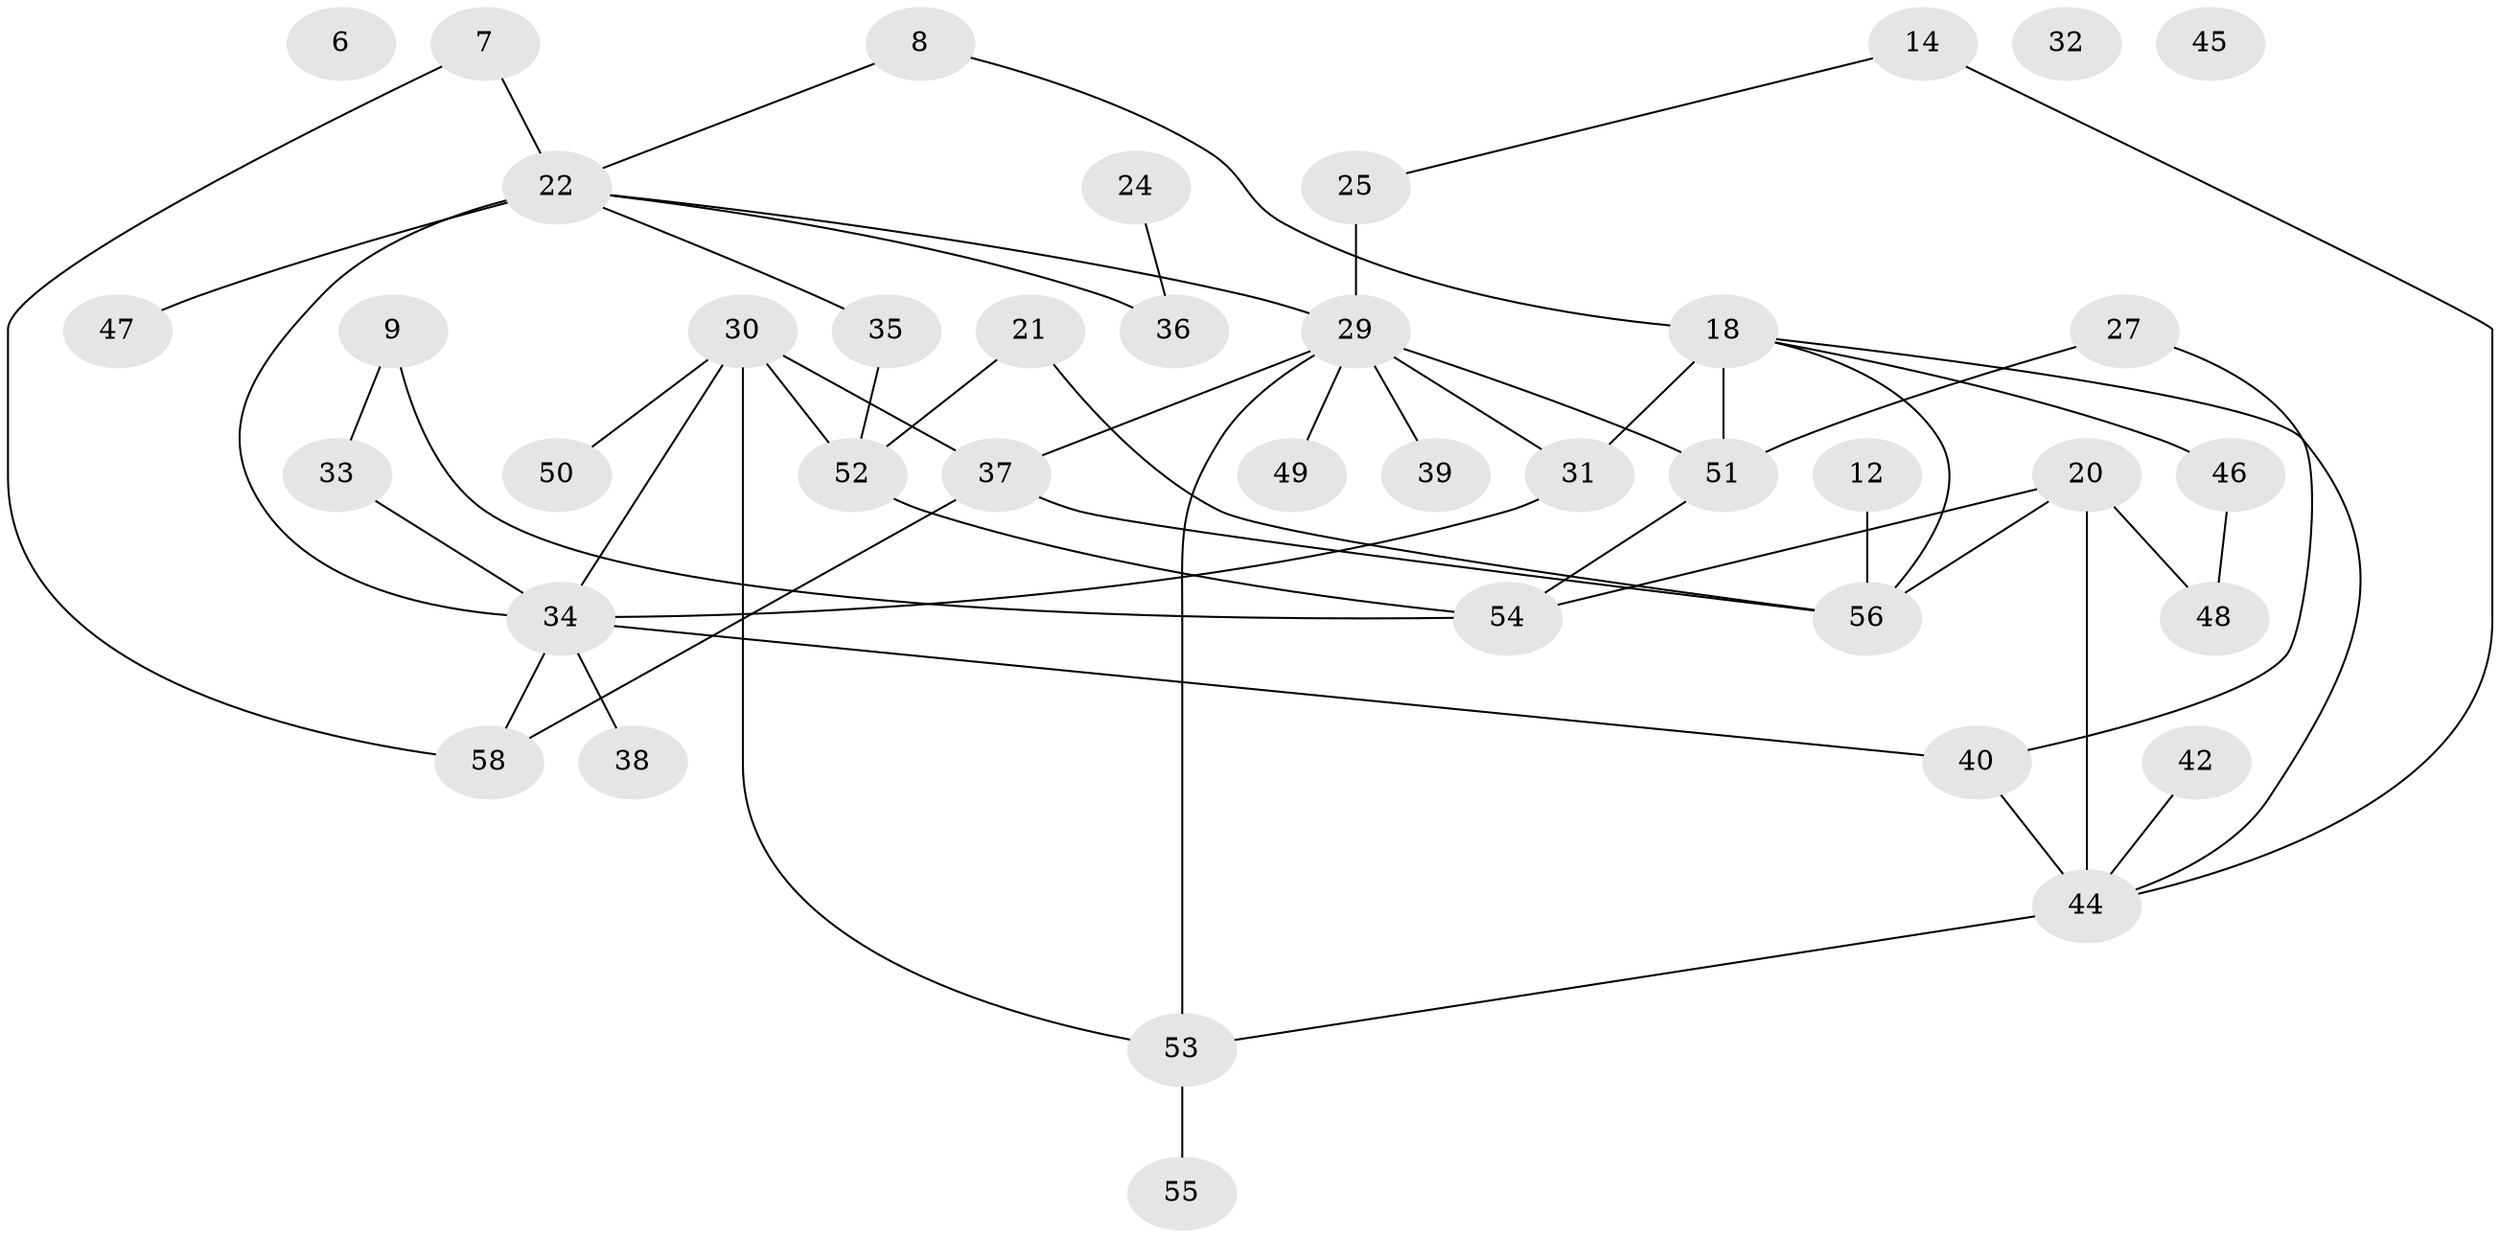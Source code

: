 // original degree distribution, {5: 0.13793103448275862, 1: 0.1896551724137931, 6: 0.05172413793103448, 2: 0.20689655172413793, 0: 0.05172413793103448, 3: 0.15517241379310345, 4: 0.1896551724137931, 8: 0.017241379310344827}
// Generated by graph-tools (version 1.1) at 2025/42/03/04/25 21:42:46]
// undirected, 40 vertices, 55 edges
graph export_dot {
graph [start="1"]
  node [color=gray90,style=filled];
  6;
  7;
  8;
  9;
  12;
  14;
  18 [super="+1"];
  20;
  21;
  22 [super="+11"];
  24;
  25 [super="+10"];
  27;
  29 [super="+23+26"];
  30 [super="+19+4"];
  31;
  32;
  33;
  34;
  35;
  36;
  37 [super="+3"];
  38;
  39;
  40 [super="+2+5"];
  42;
  44 [super="+43"];
  45;
  46;
  47;
  48 [super="+41"];
  49;
  50;
  51;
  52 [super="+17"];
  53;
  54;
  55;
  56 [super="+15"];
  58 [super="+57"];
  7 -- 22;
  7 -- 58;
  8 -- 22;
  8 -- 18;
  9 -- 33;
  9 -- 54;
  12 -- 56;
  14 -- 25;
  14 -- 44;
  18 -- 31;
  18 -- 51 [weight=2];
  18 -- 56;
  18 -- 46;
  18 -- 44;
  20 -- 44 [weight=2];
  20 -- 48;
  20 -- 54;
  20 -- 56 [weight=2];
  21 -- 52;
  21 -- 56;
  22 -- 34 [weight=2];
  22 -- 35;
  22 -- 36;
  22 -- 47;
  22 -- 29;
  24 -- 36;
  25 -- 29 [weight=3];
  27 -- 40;
  27 -- 51;
  29 -- 39;
  29 -- 49;
  29 -- 53;
  29 -- 51;
  29 -- 37 [weight=2];
  29 -- 31;
  30 -- 34;
  30 -- 53;
  30 -- 52 [weight=3];
  30 -- 37 [weight=3];
  30 -- 50;
  31 -- 34;
  33 -- 34;
  34 -- 38;
  34 -- 58;
  34 -- 40;
  35 -- 52;
  37 -- 56 [weight=2];
  37 -- 58 [weight=2];
  40 -- 44;
  42 -- 44;
  44 -- 53;
  46 -- 48;
  51 -- 54;
  52 -- 54;
  53 -- 55;
}
